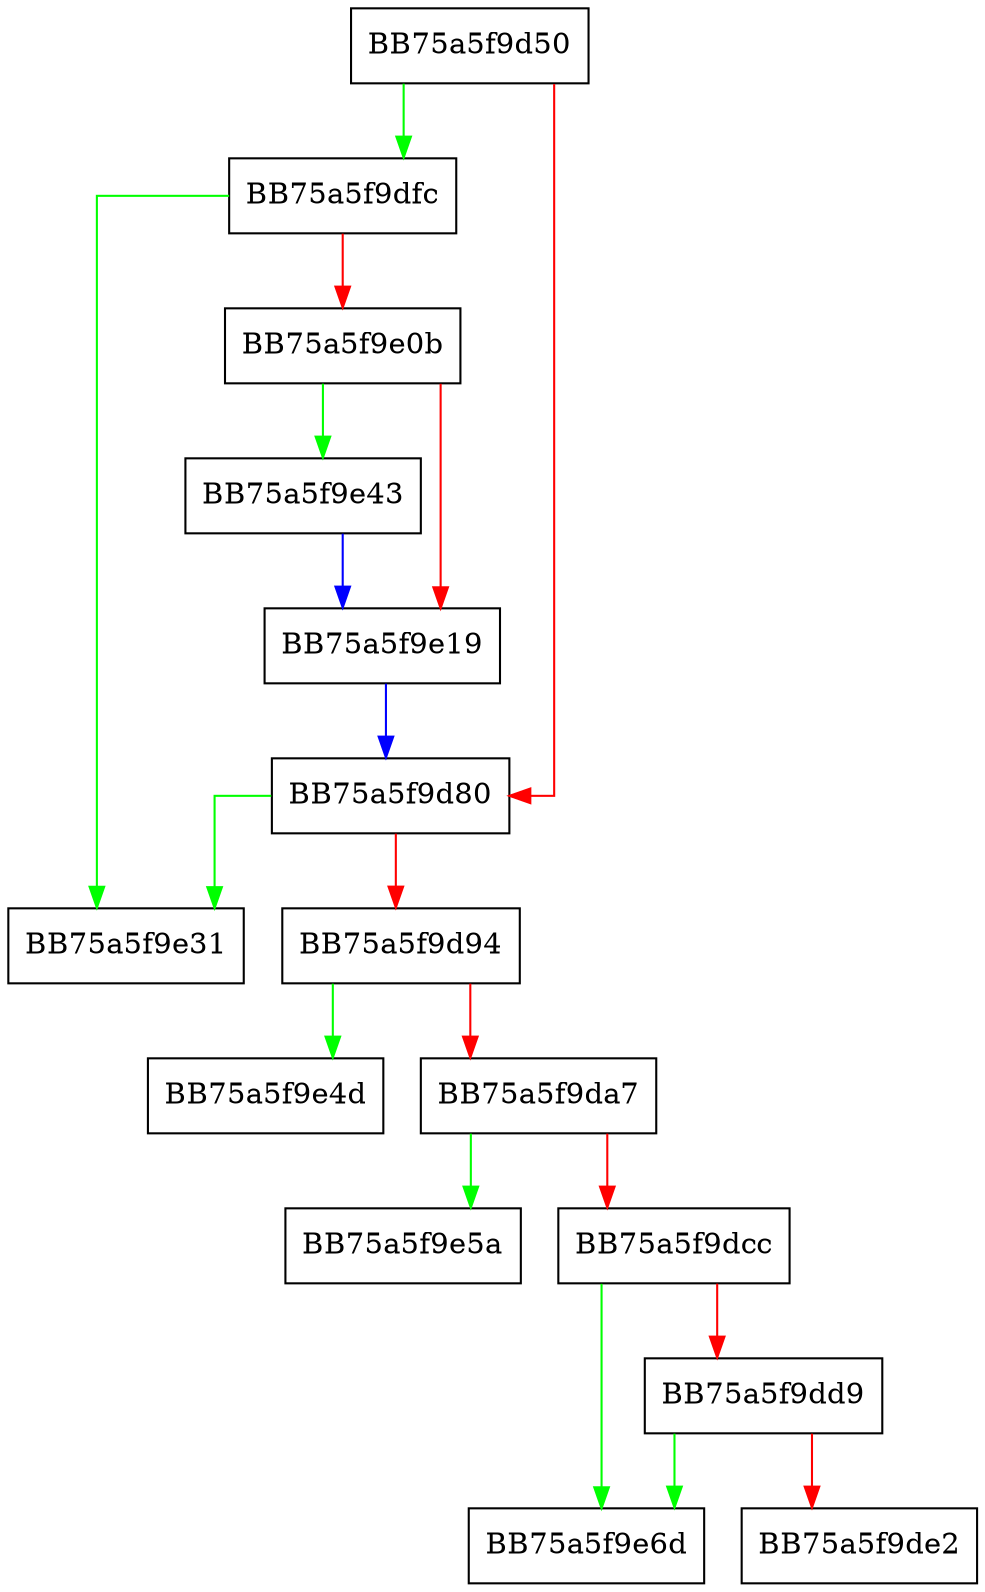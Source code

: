 digraph mp_lua_writeu_u32 {
  node [shape="box"];
  graph [splines=ortho];
  BB75a5f9d50 -> BB75a5f9dfc [color="green"];
  BB75a5f9d50 -> BB75a5f9d80 [color="red"];
  BB75a5f9d80 -> BB75a5f9e31 [color="green"];
  BB75a5f9d80 -> BB75a5f9d94 [color="red"];
  BB75a5f9d94 -> BB75a5f9e4d [color="green"];
  BB75a5f9d94 -> BB75a5f9da7 [color="red"];
  BB75a5f9da7 -> BB75a5f9e5a [color="green"];
  BB75a5f9da7 -> BB75a5f9dcc [color="red"];
  BB75a5f9dcc -> BB75a5f9e6d [color="green"];
  BB75a5f9dcc -> BB75a5f9dd9 [color="red"];
  BB75a5f9dd9 -> BB75a5f9e6d [color="green"];
  BB75a5f9dd9 -> BB75a5f9de2 [color="red"];
  BB75a5f9dfc -> BB75a5f9e31 [color="green"];
  BB75a5f9dfc -> BB75a5f9e0b [color="red"];
  BB75a5f9e0b -> BB75a5f9e43 [color="green"];
  BB75a5f9e0b -> BB75a5f9e19 [color="red"];
  BB75a5f9e19 -> BB75a5f9d80 [color="blue"];
  BB75a5f9e43 -> BB75a5f9e19 [color="blue"];
}